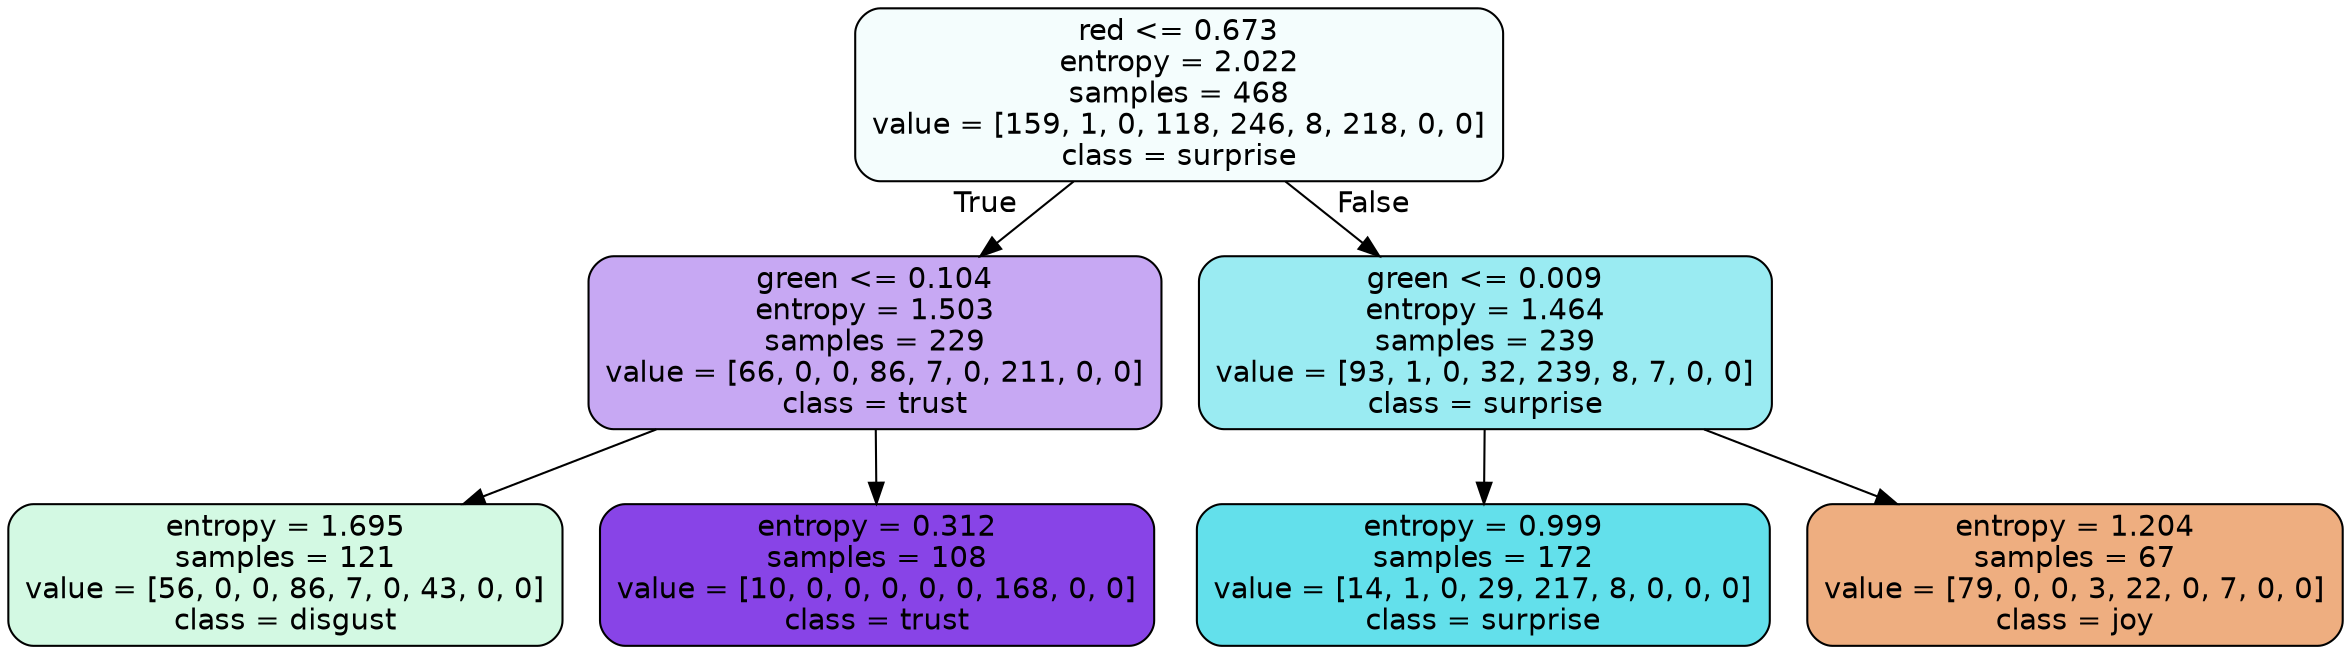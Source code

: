 digraph Tree {
node [shape=box, style="filled, rounded", color="black", fontname=helvetica] ;
edge [fontname=helvetica] ;
0 [label="red <= 0.673\nentropy = 2.022\nsamples = 468\nvalue = [159, 1, 0, 118, 246, 8, 218, 0, 0]\nclass = surprise", fillcolor="#39d7e50d"] ;
1 [label="green <= 0.104\nentropy = 1.503\nsamples = 229\nvalue = [66, 0, 0, 86, 7, 0, 211, 0, 0]\nclass = trust", fillcolor="#8139e570"] ;
0 -> 1 [labeldistance=2.5, labelangle=45, headlabel="True"] ;
2 [label="entropy = 1.695\nsamples = 121\nvalue = [56, 0, 0, 86, 7, 0, 43, 0, 0]\nclass = disgust", fillcolor="#39e58138"] ;
1 -> 2 ;
3 [label="entropy = 0.312\nsamples = 108\nvalue = [10, 0, 0, 0, 0, 0, 168, 0, 0]\nclass = trust", fillcolor="#8139e5f0"] ;
1 -> 3 ;
4 [label="green <= 0.009\nentropy = 1.464\nsamples = 239\nvalue = [93, 1, 0, 32, 239, 8, 7, 0, 0]\nclass = surprise", fillcolor="#39d7e582"] ;
0 -> 4 [labeldistance=2.5, labelangle=-45, headlabel="False"] ;
5 [label="entropy = 0.999\nsamples = 172\nvalue = [14, 1, 0, 29, 217, 8, 0, 0, 0]\nclass = surprise", fillcolor="#39d7e5c8"] ;
4 -> 5 ;
6 [label="entropy = 1.204\nsamples = 67\nvalue = [79, 0, 0, 3, 22, 0, 7, 0, 0]\nclass = joy", fillcolor="#e58139a3"] ;
4 -> 6 ;
}